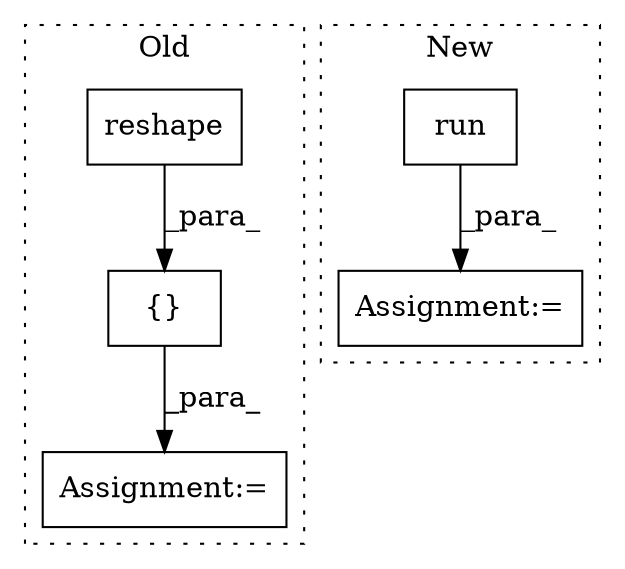 digraph G {
subgraph cluster0 {
1 [label="reshape" a="32" s="9125,9158" l="17,2" shape="box"];
3 [label="Assignment:=" a="7" s="9295" l="1" shape="box"];
4 [label="{}" a="4" s="9080,9240" l="1,1" shape="box"];
label = "Old";
style="dotted";
}
subgraph cluster1 {
2 [label="run" a="32" s="7920,8639" l="4,1" shape="box"];
5 [label="Assignment:=" a="7" s="7913" l="2" shape="box"];
label = "New";
style="dotted";
}
1 -> 4 [label="_para_"];
2 -> 5 [label="_para_"];
4 -> 3 [label="_para_"];
}